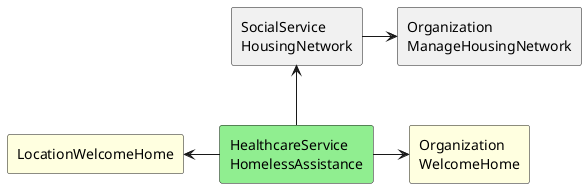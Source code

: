 @startuml

agent "SocialService\nHousingNetwork" as SocialServiceHousingNetwork
agent #LightGreen "HealthcareService\nHomelessAssistance" as HealthcareServiceHomelessAssistance
agent #LightYellow "LocationWelcomeHome" as LocationWelcomeHome
agent #LightYellow "Organization\nWelcomeHome" as OrganizationWelcomeHome
agent "Organization\nManageHousingNetwork" as OrganizationManageHousingNetwork

HealthcareServiceHomelessAssistance -left-> LocationWelcomeHome
HealthcareServiceHomelessAssistance -right-> OrganizationWelcomeHome
HealthcareServiceHomelessAssistance -up-> SocialServiceHousingNetwork
SocialServiceHousingNetwork -right-> OrganizationManageHousingNetwork

@enduml